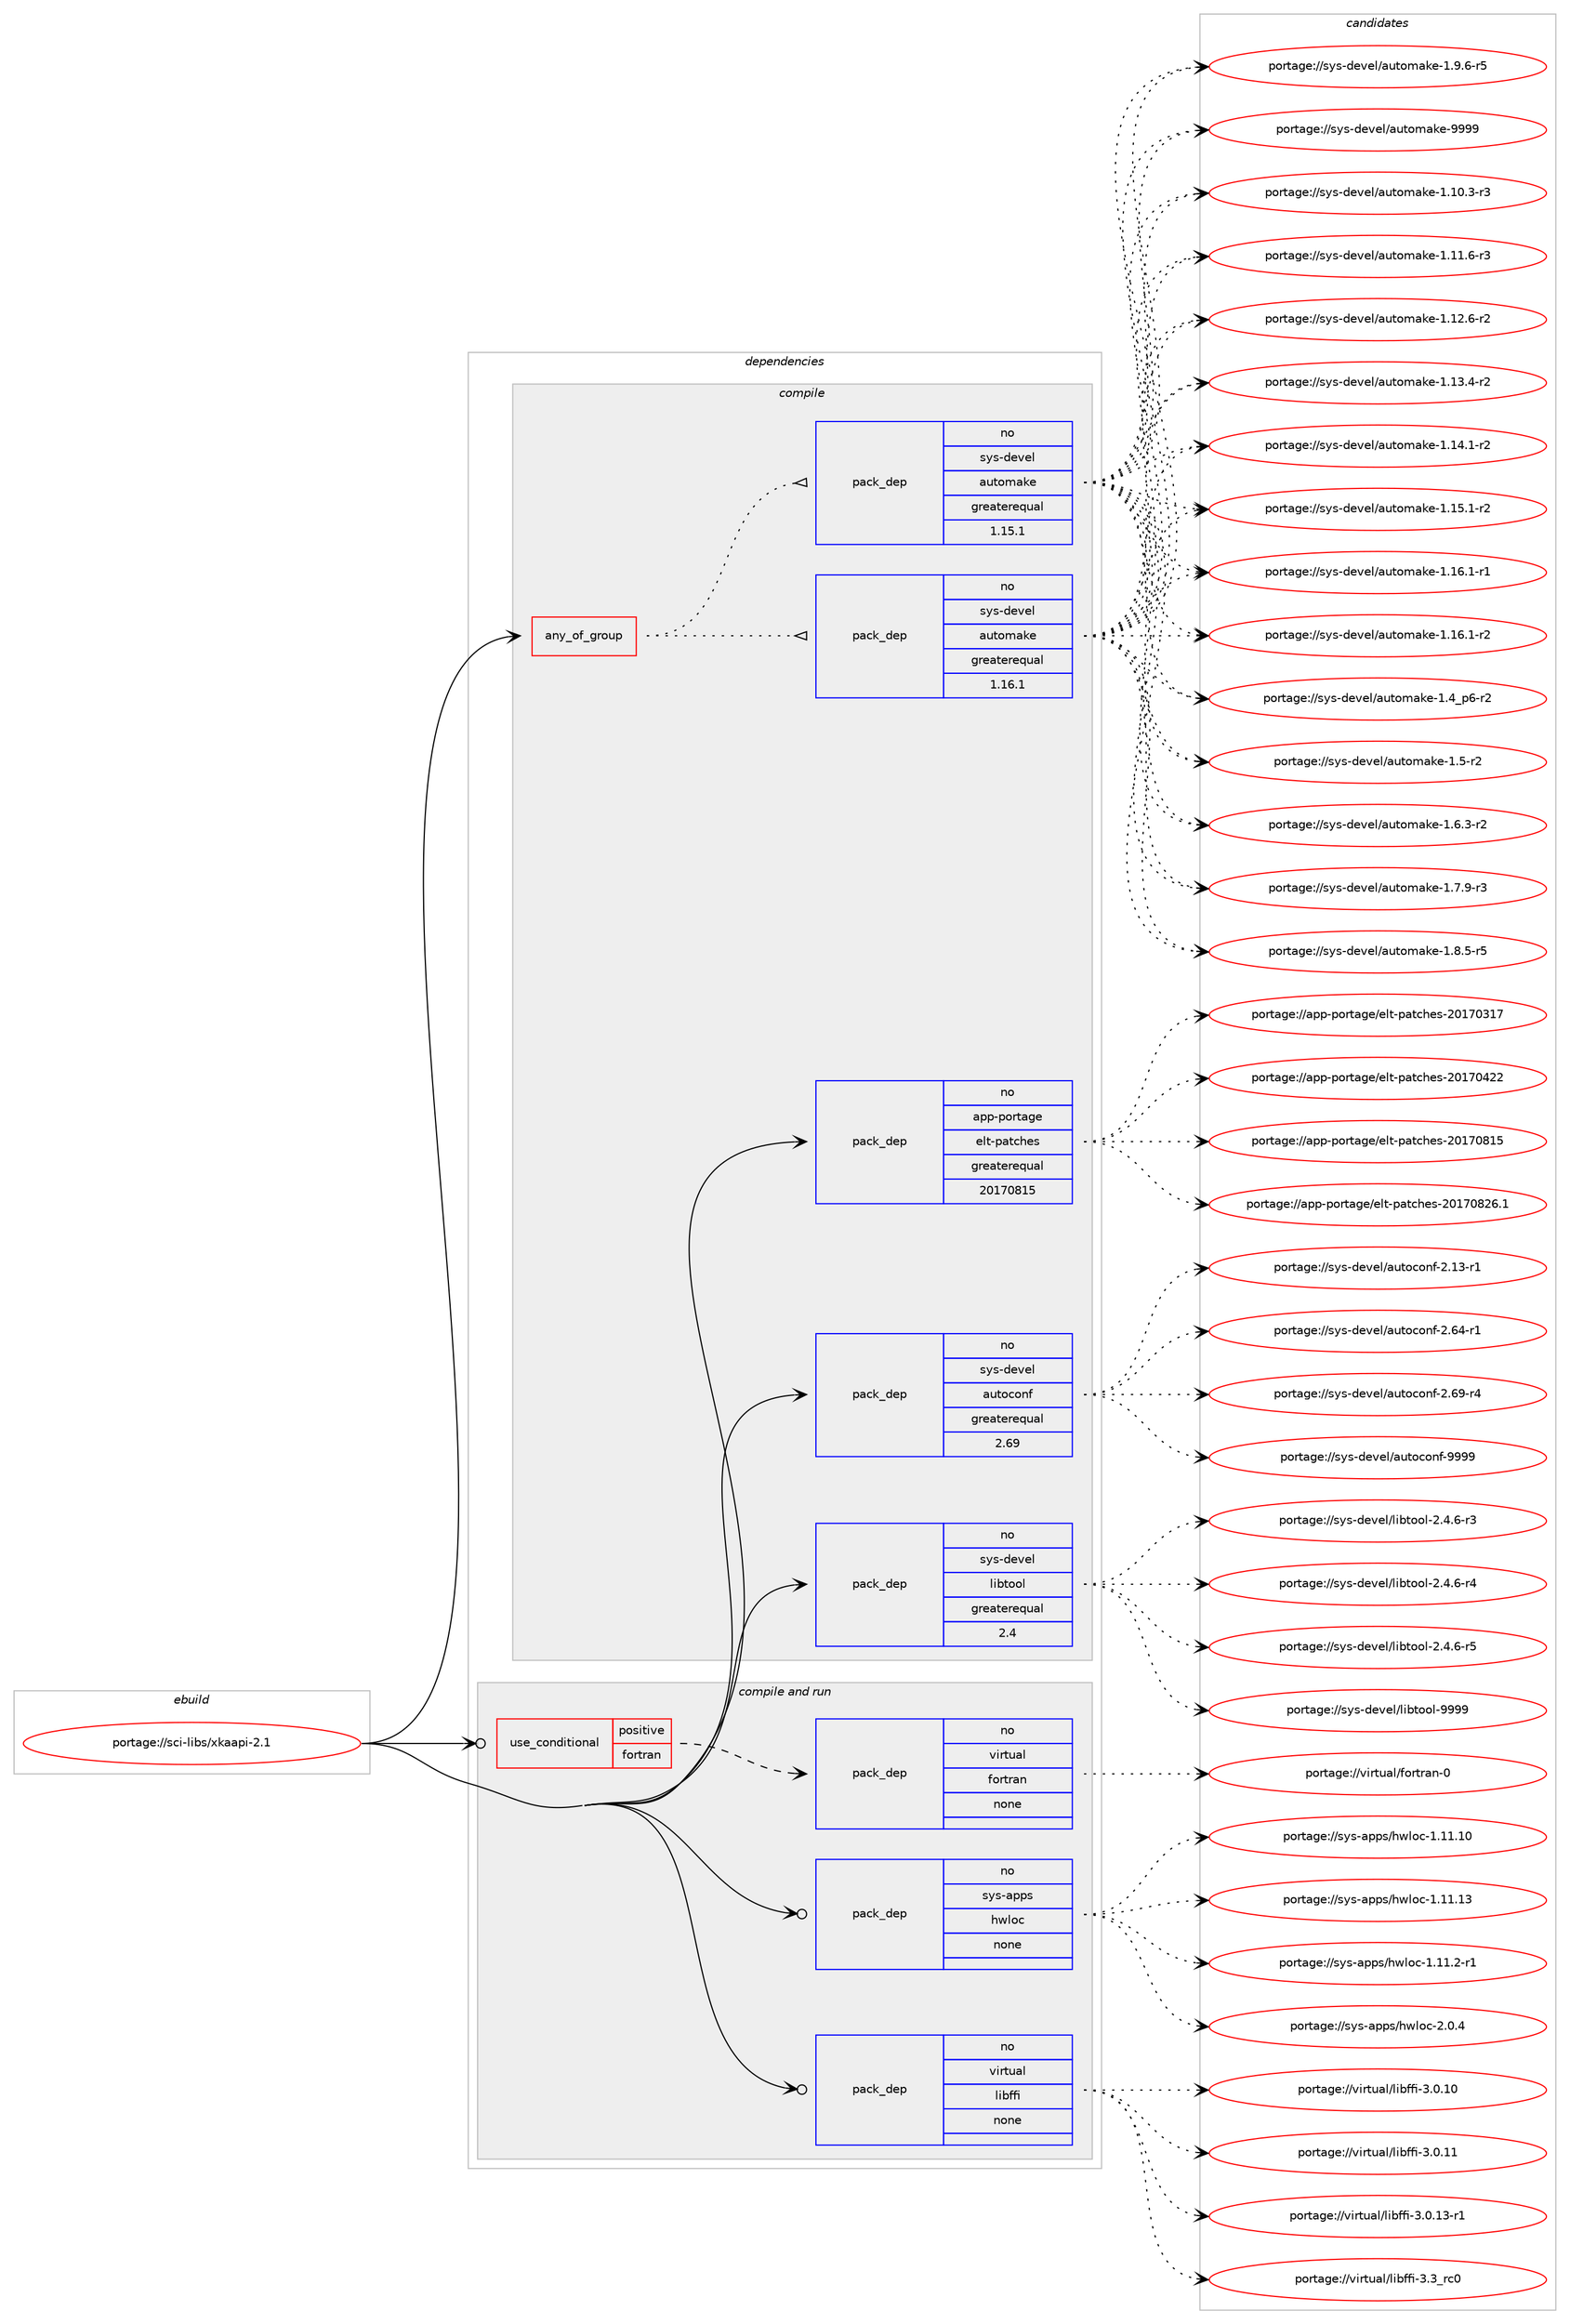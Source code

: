 digraph prolog {

# *************
# Graph options
# *************

newrank=true;
concentrate=true;
compound=true;
graph [rankdir=LR,fontname=Helvetica,fontsize=10,ranksep=1.5];#, ranksep=2.5, nodesep=0.2];
edge  [arrowhead=vee];
node  [fontname=Helvetica,fontsize=10];

# **********
# The ebuild
# **********

subgraph cluster_leftcol {
color=gray;
rank=same;
label=<<i>ebuild</i>>;
id [label="portage://sci-libs/xkaapi-2.1", color=red, width=4, href="../sci-libs/xkaapi-2.1.svg"];
}

# ****************
# The dependencies
# ****************

subgraph cluster_midcol {
color=gray;
label=<<i>dependencies</i>>;
subgraph cluster_compile {
fillcolor="#eeeeee";
style=filled;
label=<<i>compile</i>>;
subgraph any6477 {
dependency393677 [label=<<TABLE BORDER="0" CELLBORDER="1" CELLSPACING="0" CELLPADDING="4"><TR><TD CELLPADDING="10">any_of_group</TD></TR></TABLE>>, shape=none, color=red];subgraph pack289526 {
dependency393678 [label=<<TABLE BORDER="0" CELLBORDER="1" CELLSPACING="0" CELLPADDING="4" WIDTH="220"><TR><TD ROWSPAN="6" CELLPADDING="30">pack_dep</TD></TR><TR><TD WIDTH="110">no</TD></TR><TR><TD>sys-devel</TD></TR><TR><TD>automake</TD></TR><TR><TD>greaterequal</TD></TR><TR><TD>1.16.1</TD></TR></TABLE>>, shape=none, color=blue];
}
dependency393677:e -> dependency393678:w [weight=20,style="dotted",arrowhead="oinv"];
subgraph pack289527 {
dependency393679 [label=<<TABLE BORDER="0" CELLBORDER="1" CELLSPACING="0" CELLPADDING="4" WIDTH="220"><TR><TD ROWSPAN="6" CELLPADDING="30">pack_dep</TD></TR><TR><TD WIDTH="110">no</TD></TR><TR><TD>sys-devel</TD></TR><TR><TD>automake</TD></TR><TR><TD>greaterequal</TD></TR><TR><TD>1.15.1</TD></TR></TABLE>>, shape=none, color=blue];
}
dependency393677:e -> dependency393679:w [weight=20,style="dotted",arrowhead="oinv"];
}
id:e -> dependency393677:w [weight=20,style="solid",arrowhead="vee"];
subgraph pack289528 {
dependency393680 [label=<<TABLE BORDER="0" CELLBORDER="1" CELLSPACING="0" CELLPADDING="4" WIDTH="220"><TR><TD ROWSPAN="6" CELLPADDING="30">pack_dep</TD></TR><TR><TD WIDTH="110">no</TD></TR><TR><TD>app-portage</TD></TR><TR><TD>elt-patches</TD></TR><TR><TD>greaterequal</TD></TR><TR><TD>20170815</TD></TR></TABLE>>, shape=none, color=blue];
}
id:e -> dependency393680:w [weight=20,style="solid",arrowhead="vee"];
subgraph pack289529 {
dependency393681 [label=<<TABLE BORDER="0" CELLBORDER="1" CELLSPACING="0" CELLPADDING="4" WIDTH="220"><TR><TD ROWSPAN="6" CELLPADDING="30">pack_dep</TD></TR><TR><TD WIDTH="110">no</TD></TR><TR><TD>sys-devel</TD></TR><TR><TD>autoconf</TD></TR><TR><TD>greaterequal</TD></TR><TR><TD>2.69</TD></TR></TABLE>>, shape=none, color=blue];
}
id:e -> dependency393681:w [weight=20,style="solid",arrowhead="vee"];
subgraph pack289530 {
dependency393682 [label=<<TABLE BORDER="0" CELLBORDER="1" CELLSPACING="0" CELLPADDING="4" WIDTH="220"><TR><TD ROWSPAN="6" CELLPADDING="30">pack_dep</TD></TR><TR><TD WIDTH="110">no</TD></TR><TR><TD>sys-devel</TD></TR><TR><TD>libtool</TD></TR><TR><TD>greaterequal</TD></TR><TR><TD>2.4</TD></TR></TABLE>>, shape=none, color=blue];
}
id:e -> dependency393682:w [weight=20,style="solid",arrowhead="vee"];
}
subgraph cluster_compileandrun {
fillcolor="#eeeeee";
style=filled;
label=<<i>compile and run</i>>;
subgraph cond97467 {
dependency393683 [label=<<TABLE BORDER="0" CELLBORDER="1" CELLSPACING="0" CELLPADDING="4"><TR><TD ROWSPAN="3" CELLPADDING="10">use_conditional</TD></TR><TR><TD>positive</TD></TR><TR><TD>fortran</TD></TR></TABLE>>, shape=none, color=red];
subgraph pack289531 {
dependency393684 [label=<<TABLE BORDER="0" CELLBORDER="1" CELLSPACING="0" CELLPADDING="4" WIDTH="220"><TR><TD ROWSPAN="6" CELLPADDING="30">pack_dep</TD></TR><TR><TD WIDTH="110">no</TD></TR><TR><TD>virtual</TD></TR><TR><TD>fortran</TD></TR><TR><TD>none</TD></TR><TR><TD></TD></TR></TABLE>>, shape=none, color=blue];
}
dependency393683:e -> dependency393684:w [weight=20,style="dashed",arrowhead="vee"];
}
id:e -> dependency393683:w [weight=20,style="solid",arrowhead="odotvee"];
subgraph pack289532 {
dependency393685 [label=<<TABLE BORDER="0" CELLBORDER="1" CELLSPACING="0" CELLPADDING="4" WIDTH="220"><TR><TD ROWSPAN="6" CELLPADDING="30">pack_dep</TD></TR><TR><TD WIDTH="110">no</TD></TR><TR><TD>sys-apps</TD></TR><TR><TD>hwloc</TD></TR><TR><TD>none</TD></TR><TR><TD></TD></TR></TABLE>>, shape=none, color=blue];
}
id:e -> dependency393685:w [weight=20,style="solid",arrowhead="odotvee"];
subgraph pack289533 {
dependency393686 [label=<<TABLE BORDER="0" CELLBORDER="1" CELLSPACING="0" CELLPADDING="4" WIDTH="220"><TR><TD ROWSPAN="6" CELLPADDING="30">pack_dep</TD></TR><TR><TD WIDTH="110">no</TD></TR><TR><TD>virtual</TD></TR><TR><TD>libffi</TD></TR><TR><TD>none</TD></TR><TR><TD></TD></TR></TABLE>>, shape=none, color=blue];
}
id:e -> dependency393686:w [weight=20,style="solid",arrowhead="odotvee"];
}
subgraph cluster_run {
fillcolor="#eeeeee";
style=filled;
label=<<i>run</i>>;
}
}

# **************
# The candidates
# **************

subgraph cluster_choices {
rank=same;
color=gray;
label=<<i>candidates</i>>;

subgraph choice289526 {
color=black;
nodesep=1;
choiceportage11512111545100101118101108479711711611110997107101454946494846514511451 [label="portage://sys-devel/automake-1.10.3-r3", color=red, width=4,href="../sys-devel/automake-1.10.3-r3.svg"];
choiceportage11512111545100101118101108479711711611110997107101454946494946544511451 [label="portage://sys-devel/automake-1.11.6-r3", color=red, width=4,href="../sys-devel/automake-1.11.6-r3.svg"];
choiceportage11512111545100101118101108479711711611110997107101454946495046544511450 [label="portage://sys-devel/automake-1.12.6-r2", color=red, width=4,href="../sys-devel/automake-1.12.6-r2.svg"];
choiceportage11512111545100101118101108479711711611110997107101454946495146524511450 [label="portage://sys-devel/automake-1.13.4-r2", color=red, width=4,href="../sys-devel/automake-1.13.4-r2.svg"];
choiceportage11512111545100101118101108479711711611110997107101454946495246494511450 [label="portage://sys-devel/automake-1.14.1-r2", color=red, width=4,href="../sys-devel/automake-1.14.1-r2.svg"];
choiceportage11512111545100101118101108479711711611110997107101454946495346494511450 [label="portage://sys-devel/automake-1.15.1-r2", color=red, width=4,href="../sys-devel/automake-1.15.1-r2.svg"];
choiceportage11512111545100101118101108479711711611110997107101454946495446494511449 [label="portage://sys-devel/automake-1.16.1-r1", color=red, width=4,href="../sys-devel/automake-1.16.1-r1.svg"];
choiceportage11512111545100101118101108479711711611110997107101454946495446494511450 [label="portage://sys-devel/automake-1.16.1-r2", color=red, width=4,href="../sys-devel/automake-1.16.1-r2.svg"];
choiceportage115121115451001011181011084797117116111109971071014549465295112544511450 [label="portage://sys-devel/automake-1.4_p6-r2", color=red, width=4,href="../sys-devel/automake-1.4_p6-r2.svg"];
choiceportage11512111545100101118101108479711711611110997107101454946534511450 [label="portage://sys-devel/automake-1.5-r2", color=red, width=4,href="../sys-devel/automake-1.5-r2.svg"];
choiceportage115121115451001011181011084797117116111109971071014549465446514511450 [label="portage://sys-devel/automake-1.6.3-r2", color=red, width=4,href="../sys-devel/automake-1.6.3-r2.svg"];
choiceportage115121115451001011181011084797117116111109971071014549465546574511451 [label="portage://sys-devel/automake-1.7.9-r3", color=red, width=4,href="../sys-devel/automake-1.7.9-r3.svg"];
choiceportage115121115451001011181011084797117116111109971071014549465646534511453 [label="portage://sys-devel/automake-1.8.5-r5", color=red, width=4,href="../sys-devel/automake-1.8.5-r5.svg"];
choiceportage115121115451001011181011084797117116111109971071014549465746544511453 [label="portage://sys-devel/automake-1.9.6-r5", color=red, width=4,href="../sys-devel/automake-1.9.6-r5.svg"];
choiceportage115121115451001011181011084797117116111109971071014557575757 [label="portage://sys-devel/automake-9999", color=red, width=4,href="../sys-devel/automake-9999.svg"];
dependency393678:e -> choiceportage11512111545100101118101108479711711611110997107101454946494846514511451:w [style=dotted,weight="100"];
dependency393678:e -> choiceportage11512111545100101118101108479711711611110997107101454946494946544511451:w [style=dotted,weight="100"];
dependency393678:e -> choiceportage11512111545100101118101108479711711611110997107101454946495046544511450:w [style=dotted,weight="100"];
dependency393678:e -> choiceportage11512111545100101118101108479711711611110997107101454946495146524511450:w [style=dotted,weight="100"];
dependency393678:e -> choiceportage11512111545100101118101108479711711611110997107101454946495246494511450:w [style=dotted,weight="100"];
dependency393678:e -> choiceportage11512111545100101118101108479711711611110997107101454946495346494511450:w [style=dotted,weight="100"];
dependency393678:e -> choiceportage11512111545100101118101108479711711611110997107101454946495446494511449:w [style=dotted,weight="100"];
dependency393678:e -> choiceportage11512111545100101118101108479711711611110997107101454946495446494511450:w [style=dotted,weight="100"];
dependency393678:e -> choiceportage115121115451001011181011084797117116111109971071014549465295112544511450:w [style=dotted,weight="100"];
dependency393678:e -> choiceportage11512111545100101118101108479711711611110997107101454946534511450:w [style=dotted,weight="100"];
dependency393678:e -> choiceportage115121115451001011181011084797117116111109971071014549465446514511450:w [style=dotted,weight="100"];
dependency393678:e -> choiceportage115121115451001011181011084797117116111109971071014549465546574511451:w [style=dotted,weight="100"];
dependency393678:e -> choiceportage115121115451001011181011084797117116111109971071014549465646534511453:w [style=dotted,weight="100"];
dependency393678:e -> choiceportage115121115451001011181011084797117116111109971071014549465746544511453:w [style=dotted,weight="100"];
dependency393678:e -> choiceportage115121115451001011181011084797117116111109971071014557575757:w [style=dotted,weight="100"];
}
subgraph choice289527 {
color=black;
nodesep=1;
choiceportage11512111545100101118101108479711711611110997107101454946494846514511451 [label="portage://sys-devel/automake-1.10.3-r3", color=red, width=4,href="../sys-devel/automake-1.10.3-r3.svg"];
choiceportage11512111545100101118101108479711711611110997107101454946494946544511451 [label="portage://sys-devel/automake-1.11.6-r3", color=red, width=4,href="../sys-devel/automake-1.11.6-r3.svg"];
choiceportage11512111545100101118101108479711711611110997107101454946495046544511450 [label="portage://sys-devel/automake-1.12.6-r2", color=red, width=4,href="../sys-devel/automake-1.12.6-r2.svg"];
choiceportage11512111545100101118101108479711711611110997107101454946495146524511450 [label="portage://sys-devel/automake-1.13.4-r2", color=red, width=4,href="../sys-devel/automake-1.13.4-r2.svg"];
choiceportage11512111545100101118101108479711711611110997107101454946495246494511450 [label="portage://sys-devel/automake-1.14.1-r2", color=red, width=4,href="../sys-devel/automake-1.14.1-r2.svg"];
choiceportage11512111545100101118101108479711711611110997107101454946495346494511450 [label="portage://sys-devel/automake-1.15.1-r2", color=red, width=4,href="../sys-devel/automake-1.15.1-r2.svg"];
choiceportage11512111545100101118101108479711711611110997107101454946495446494511449 [label="portage://sys-devel/automake-1.16.1-r1", color=red, width=4,href="../sys-devel/automake-1.16.1-r1.svg"];
choiceportage11512111545100101118101108479711711611110997107101454946495446494511450 [label="portage://sys-devel/automake-1.16.1-r2", color=red, width=4,href="../sys-devel/automake-1.16.1-r2.svg"];
choiceportage115121115451001011181011084797117116111109971071014549465295112544511450 [label="portage://sys-devel/automake-1.4_p6-r2", color=red, width=4,href="../sys-devel/automake-1.4_p6-r2.svg"];
choiceportage11512111545100101118101108479711711611110997107101454946534511450 [label="portage://sys-devel/automake-1.5-r2", color=red, width=4,href="../sys-devel/automake-1.5-r2.svg"];
choiceportage115121115451001011181011084797117116111109971071014549465446514511450 [label="portage://sys-devel/automake-1.6.3-r2", color=red, width=4,href="../sys-devel/automake-1.6.3-r2.svg"];
choiceportage115121115451001011181011084797117116111109971071014549465546574511451 [label="portage://sys-devel/automake-1.7.9-r3", color=red, width=4,href="../sys-devel/automake-1.7.9-r3.svg"];
choiceportage115121115451001011181011084797117116111109971071014549465646534511453 [label="portage://sys-devel/automake-1.8.5-r5", color=red, width=4,href="../sys-devel/automake-1.8.5-r5.svg"];
choiceportage115121115451001011181011084797117116111109971071014549465746544511453 [label="portage://sys-devel/automake-1.9.6-r5", color=red, width=4,href="../sys-devel/automake-1.9.6-r5.svg"];
choiceportage115121115451001011181011084797117116111109971071014557575757 [label="portage://sys-devel/automake-9999", color=red, width=4,href="../sys-devel/automake-9999.svg"];
dependency393679:e -> choiceportage11512111545100101118101108479711711611110997107101454946494846514511451:w [style=dotted,weight="100"];
dependency393679:e -> choiceportage11512111545100101118101108479711711611110997107101454946494946544511451:w [style=dotted,weight="100"];
dependency393679:e -> choiceportage11512111545100101118101108479711711611110997107101454946495046544511450:w [style=dotted,weight="100"];
dependency393679:e -> choiceportage11512111545100101118101108479711711611110997107101454946495146524511450:w [style=dotted,weight="100"];
dependency393679:e -> choiceportage11512111545100101118101108479711711611110997107101454946495246494511450:w [style=dotted,weight="100"];
dependency393679:e -> choiceportage11512111545100101118101108479711711611110997107101454946495346494511450:w [style=dotted,weight="100"];
dependency393679:e -> choiceportage11512111545100101118101108479711711611110997107101454946495446494511449:w [style=dotted,weight="100"];
dependency393679:e -> choiceportage11512111545100101118101108479711711611110997107101454946495446494511450:w [style=dotted,weight="100"];
dependency393679:e -> choiceportage115121115451001011181011084797117116111109971071014549465295112544511450:w [style=dotted,weight="100"];
dependency393679:e -> choiceportage11512111545100101118101108479711711611110997107101454946534511450:w [style=dotted,weight="100"];
dependency393679:e -> choiceportage115121115451001011181011084797117116111109971071014549465446514511450:w [style=dotted,weight="100"];
dependency393679:e -> choiceportage115121115451001011181011084797117116111109971071014549465546574511451:w [style=dotted,weight="100"];
dependency393679:e -> choiceportage115121115451001011181011084797117116111109971071014549465646534511453:w [style=dotted,weight="100"];
dependency393679:e -> choiceportage115121115451001011181011084797117116111109971071014549465746544511453:w [style=dotted,weight="100"];
dependency393679:e -> choiceportage115121115451001011181011084797117116111109971071014557575757:w [style=dotted,weight="100"];
}
subgraph choice289528 {
color=black;
nodesep=1;
choiceportage97112112451121111141169710310147101108116451129711699104101115455048495548514955 [label="portage://app-portage/elt-patches-20170317", color=red, width=4,href="../app-portage/elt-patches-20170317.svg"];
choiceportage97112112451121111141169710310147101108116451129711699104101115455048495548525050 [label="portage://app-portage/elt-patches-20170422", color=red, width=4,href="../app-portage/elt-patches-20170422.svg"];
choiceportage97112112451121111141169710310147101108116451129711699104101115455048495548564953 [label="portage://app-portage/elt-patches-20170815", color=red, width=4,href="../app-portage/elt-patches-20170815.svg"];
choiceportage971121124511211111411697103101471011081164511297116991041011154550484955485650544649 [label="portage://app-portage/elt-patches-20170826.1", color=red, width=4,href="../app-portage/elt-patches-20170826.1.svg"];
dependency393680:e -> choiceportage97112112451121111141169710310147101108116451129711699104101115455048495548514955:w [style=dotted,weight="100"];
dependency393680:e -> choiceportage97112112451121111141169710310147101108116451129711699104101115455048495548525050:w [style=dotted,weight="100"];
dependency393680:e -> choiceportage97112112451121111141169710310147101108116451129711699104101115455048495548564953:w [style=dotted,weight="100"];
dependency393680:e -> choiceportage971121124511211111411697103101471011081164511297116991041011154550484955485650544649:w [style=dotted,weight="100"];
}
subgraph choice289529 {
color=black;
nodesep=1;
choiceportage1151211154510010111810110847971171161119911111010245504649514511449 [label="portage://sys-devel/autoconf-2.13-r1", color=red, width=4,href="../sys-devel/autoconf-2.13-r1.svg"];
choiceportage1151211154510010111810110847971171161119911111010245504654524511449 [label="portage://sys-devel/autoconf-2.64-r1", color=red, width=4,href="../sys-devel/autoconf-2.64-r1.svg"];
choiceportage1151211154510010111810110847971171161119911111010245504654574511452 [label="portage://sys-devel/autoconf-2.69-r4", color=red, width=4,href="../sys-devel/autoconf-2.69-r4.svg"];
choiceportage115121115451001011181011084797117116111991111101024557575757 [label="portage://sys-devel/autoconf-9999", color=red, width=4,href="../sys-devel/autoconf-9999.svg"];
dependency393681:e -> choiceportage1151211154510010111810110847971171161119911111010245504649514511449:w [style=dotted,weight="100"];
dependency393681:e -> choiceportage1151211154510010111810110847971171161119911111010245504654524511449:w [style=dotted,weight="100"];
dependency393681:e -> choiceportage1151211154510010111810110847971171161119911111010245504654574511452:w [style=dotted,weight="100"];
dependency393681:e -> choiceportage115121115451001011181011084797117116111991111101024557575757:w [style=dotted,weight="100"];
}
subgraph choice289530 {
color=black;
nodesep=1;
choiceportage1151211154510010111810110847108105981161111111084550465246544511451 [label="portage://sys-devel/libtool-2.4.6-r3", color=red, width=4,href="../sys-devel/libtool-2.4.6-r3.svg"];
choiceportage1151211154510010111810110847108105981161111111084550465246544511452 [label="portage://sys-devel/libtool-2.4.6-r4", color=red, width=4,href="../sys-devel/libtool-2.4.6-r4.svg"];
choiceportage1151211154510010111810110847108105981161111111084550465246544511453 [label="portage://sys-devel/libtool-2.4.6-r5", color=red, width=4,href="../sys-devel/libtool-2.4.6-r5.svg"];
choiceportage1151211154510010111810110847108105981161111111084557575757 [label="portage://sys-devel/libtool-9999", color=red, width=4,href="../sys-devel/libtool-9999.svg"];
dependency393682:e -> choiceportage1151211154510010111810110847108105981161111111084550465246544511451:w [style=dotted,weight="100"];
dependency393682:e -> choiceportage1151211154510010111810110847108105981161111111084550465246544511452:w [style=dotted,weight="100"];
dependency393682:e -> choiceportage1151211154510010111810110847108105981161111111084550465246544511453:w [style=dotted,weight="100"];
dependency393682:e -> choiceportage1151211154510010111810110847108105981161111111084557575757:w [style=dotted,weight="100"];
}
subgraph choice289531 {
color=black;
nodesep=1;
choiceportage1181051141161179710847102111114116114971104548 [label="portage://virtual/fortran-0", color=red, width=4,href="../virtual/fortran-0.svg"];
dependency393684:e -> choiceportage1181051141161179710847102111114116114971104548:w [style=dotted,weight="100"];
}
subgraph choice289532 {
color=black;
nodesep=1;
choiceportage115121115459711211211547104119108111994549464949464948 [label="portage://sys-apps/hwloc-1.11.10", color=red, width=4,href="../sys-apps/hwloc-1.11.10.svg"];
choiceportage115121115459711211211547104119108111994549464949464951 [label="portage://sys-apps/hwloc-1.11.13", color=red, width=4,href="../sys-apps/hwloc-1.11.13.svg"];
choiceportage11512111545971121121154710411910811199454946494946504511449 [label="portage://sys-apps/hwloc-1.11.2-r1", color=red, width=4,href="../sys-apps/hwloc-1.11.2-r1.svg"];
choiceportage11512111545971121121154710411910811199455046484652 [label="portage://sys-apps/hwloc-2.0.4", color=red, width=4,href="../sys-apps/hwloc-2.0.4.svg"];
dependency393685:e -> choiceportage115121115459711211211547104119108111994549464949464948:w [style=dotted,weight="100"];
dependency393685:e -> choiceportage115121115459711211211547104119108111994549464949464951:w [style=dotted,weight="100"];
dependency393685:e -> choiceportage11512111545971121121154710411910811199454946494946504511449:w [style=dotted,weight="100"];
dependency393685:e -> choiceportage11512111545971121121154710411910811199455046484652:w [style=dotted,weight="100"];
}
subgraph choice289533 {
color=black;
nodesep=1;
choiceportage11810511411611797108471081059810210210545514648464948 [label="portage://virtual/libffi-3.0.10", color=red, width=4,href="../virtual/libffi-3.0.10.svg"];
choiceportage11810511411611797108471081059810210210545514648464949 [label="portage://virtual/libffi-3.0.11", color=red, width=4,href="../virtual/libffi-3.0.11.svg"];
choiceportage118105114116117971084710810598102102105455146484649514511449 [label="portage://virtual/libffi-3.0.13-r1", color=red, width=4,href="../virtual/libffi-3.0.13-r1.svg"];
choiceportage11810511411611797108471081059810210210545514651951149948 [label="portage://virtual/libffi-3.3_rc0", color=red, width=4,href="../virtual/libffi-3.3_rc0.svg"];
dependency393686:e -> choiceportage11810511411611797108471081059810210210545514648464948:w [style=dotted,weight="100"];
dependency393686:e -> choiceportage11810511411611797108471081059810210210545514648464949:w [style=dotted,weight="100"];
dependency393686:e -> choiceportage118105114116117971084710810598102102105455146484649514511449:w [style=dotted,weight="100"];
dependency393686:e -> choiceportage11810511411611797108471081059810210210545514651951149948:w [style=dotted,weight="100"];
}
}

}
